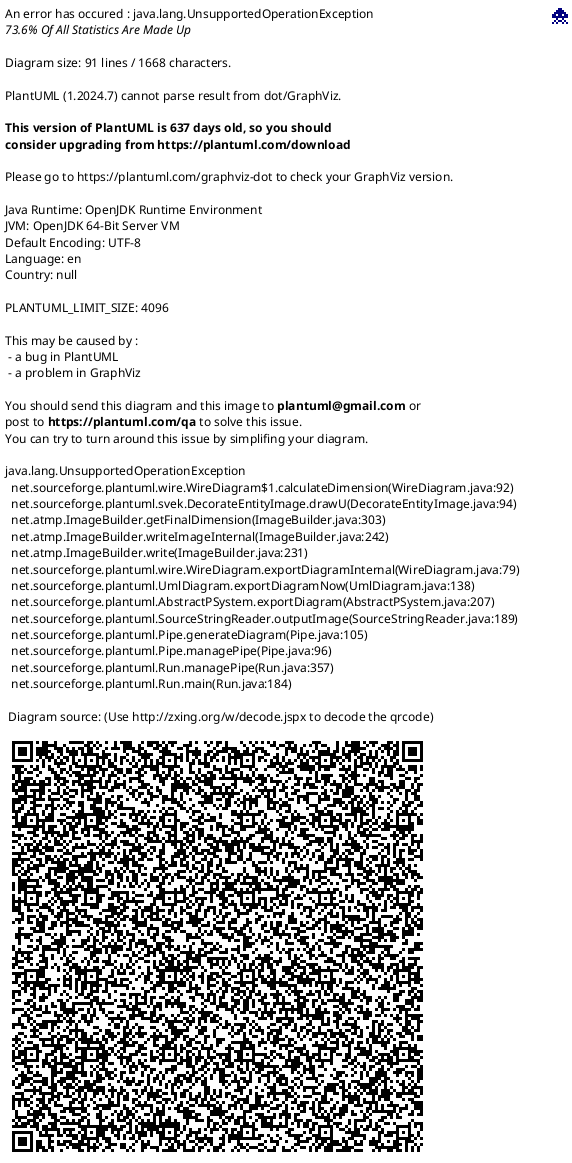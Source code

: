 ' Do not edit
' Theme Gallery
' autogenerated by script
'
@startwire
!theme toy
title toy theme

* BOX_1 [100x200]
--
move(100,0)
* BOX_2 [50x175]

BOX_1 ->  BOX_2 : abcd
BOX_1 <-> BOX_2 : abcd
BOX_1 <-  BOX_2 : abcd
BOX_1 -   BOX_2 : abcd
BOX_1 =>  BOX_2 : abcd
BOX_1 <=> BOX_2 #red : abcd
BOX_1 <=  BOX_2 : abcd
BOX_1 =   BOX_2 : abcd
@endwire
